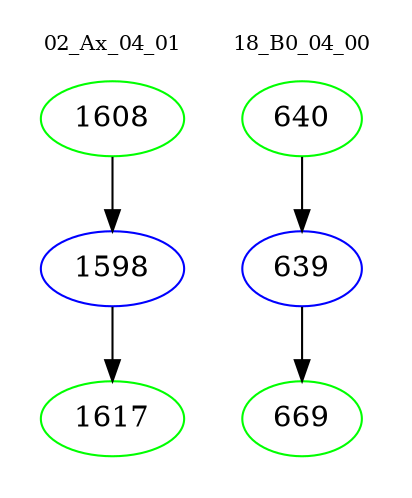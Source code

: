 digraph{
subgraph cluster_0 {
color = white
label = "02_Ax_04_01";
fontsize=10;
T0_1608 [label="1608", color="green"]
T0_1608 -> T0_1598 [color="black"]
T0_1598 [label="1598", color="blue"]
T0_1598 -> T0_1617 [color="black"]
T0_1617 [label="1617", color="green"]
}
subgraph cluster_1 {
color = white
label = "18_B0_04_00";
fontsize=10;
T1_640 [label="640", color="green"]
T1_640 -> T1_639 [color="black"]
T1_639 [label="639", color="blue"]
T1_639 -> T1_669 [color="black"]
T1_669 [label="669", color="green"]
}
}
